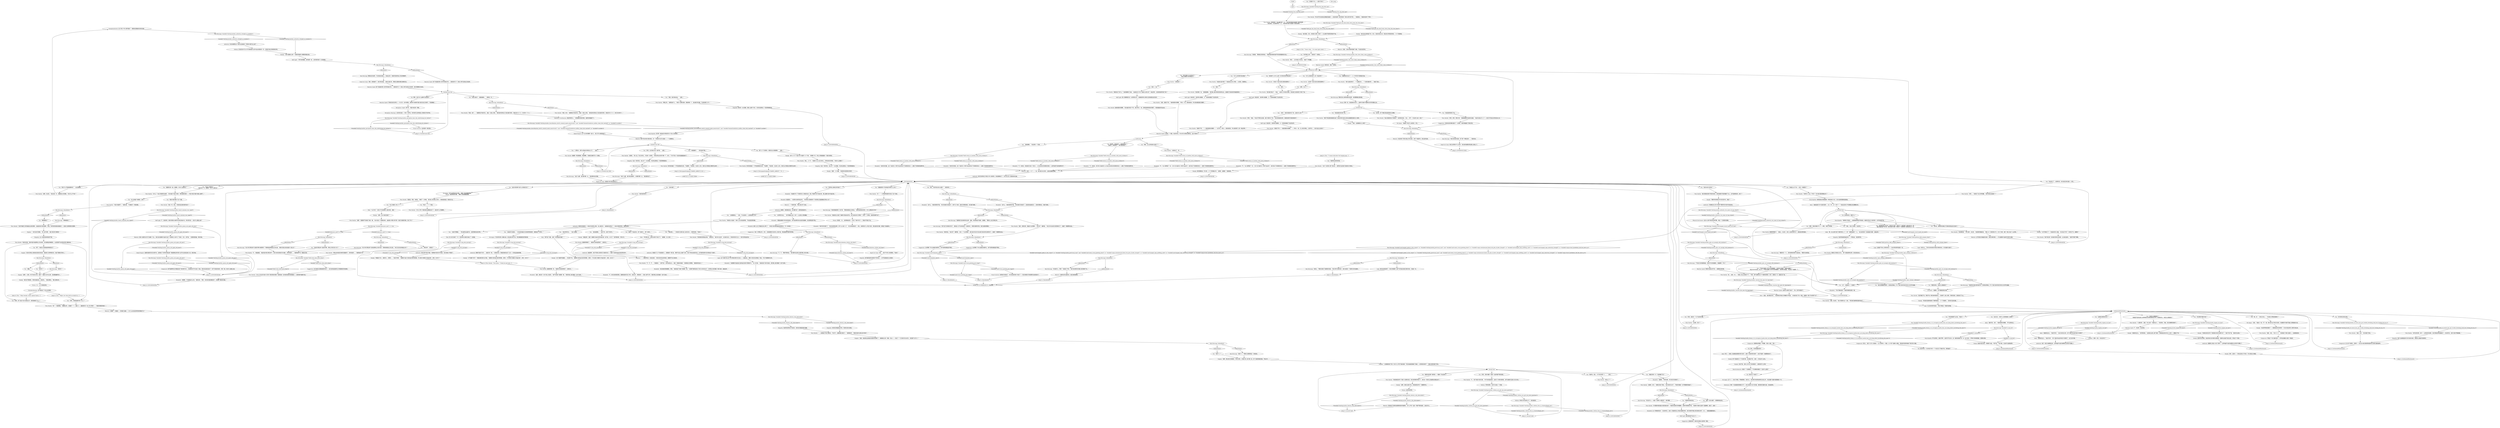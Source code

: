 # WHIRLING F1 / HARDIE TELLS YOU ABOUT LYNCHING
# The Lynching HUB
# ==================================================
digraph G {
	  0 [label="START"];
	  1 [label="input"];
	  2 [label="Conceptualization: 这几乎是一种人类学现象了：看着他试图维持对你的支配。"];
	  3 [label="You: “你是*如何*杀的他？”"];
	  4 [label="Titus Hardie: 提图斯咧嘴一笑。“我想你已经找到答案了，法律先生。”"];
	  5 [label="Titus Hardie: “好吧……”他拿起了自己的啤酒罐。“或许你现在该滚蛋了？”"];
	  6 [label="You: “你就这么杀了他——没有一点悔意吗？”"];
	  7 [label="Shanky: “是啊，你以为我们是谁？”"];
	  8 [label="Titus Hardie: “他妈的是时候了。”"];
	  9 [label="Reaction Speed: 继续说话，摆出一些罪证。"];
	  10 [label="Titus Hardie: “我们都有一双。”他眯着眼睛。“那天晚上我们把漂亮男孩带出去，套着脖子吊起来的时候就穿着它。”"];
	  11 [label="Kim Kitsuragi: 警督正耐心地等待着你的回答，他的脚微微点着地面。"];
	  12 [label="Half Light: 他说话时，他的拳头紧握着，又一次回味地做起了拉动的动作。"];
	  13 [label="Logic: 这个烂摊子怎么也*不会*落到克莱尔先生身上——就是如此。调解人将会完全忽略这一假设，专注于提图斯的过失。"];
	  14 [label="Kim Kitsuragi: Variable[\"TASK.what_does_joyce_done\"]"];
	  15 [label="Variable[\"TASK.what_does_joyce_done\"]", shape=diamond];
	  16 [label="!(Variable[\"TASK.what_does_joyce_done\"])", shape=diamond];
	  17 [label="Suggestion: 这正是他在试图挑拨离间你们——因为他知道是那间公司把雇佣兵带进城的。"];
	  18 [label="Logic: 目前为止，尸检并没有发现任何相互矛盾的地方。你只能即兴发挥了。"];
	  19 [label="You: “我们还需要更多细节。你把他的嘴堵上了吗？我们没有听到任何有关尖叫声的通报。”"];
	  20 [label="Shanky: 那个老鼠脸的小个子也很可靠。总在躁动不安，没错——但也没什么变化。"];
	  21 [label="Fat Angus: 这个人——他大汗淋漓，呼吸都困难。目前为止，他们都巧妙地把他排除在谈话之外。肯定是整个链条中最薄弱的一环。"];
	  22 [label="Authority: 你没有被警告过*不要*走这条路吗？然而你*依然*这么做了……"];
	  23 [label="Elizabeth: “不，你没有。你只有七位诚实的人认为自己应该告诉你事情的经过——避免了你再继续浪费时间。”"];
	  24 [label="LYNCHINGHUB"];
	  25 [label="You: （向胡子男鞠躬。）“帮派通常会由最年长、最受尊敬的成员领导。”"];
	  26 [label="Jump to: [LYNCHINGHUB]"];
	  27 [label="Titus Hardie: “比如呢，条子？”"];
	  28 [label="Drama: 简单一些，他说是他们杀的人。这群外行根本不懂得符文科学的精妙之处。"];
	  29 [label="Jump to: [You: \"\"Guess what -- I've come upon somet...\"]"];
	  30 [label="You: （对伊莉莎白说。）“我不需要这么做，其中一人比其他人更有嫌疑。”"];
	  31 [label="Jump to: [Titus Hardie: \"Titus grins. \"I think you got your...\"]"];
	  32 [label="Eugene: “是啊——真的。喝了些杜松子酒，高歌了一曲奥兰治伞兵之歌，还说要操翻所有人。”"];
	  33 [label="Half Light: 她的意思是不会太久了。"];
	  34 [label="You: “我得和受害者谈谈。”"];
	  35 [label="Reaction Speed: 不，他没有，还没有呢。"];
	  36 [label="Titus Hardie: “另外去你的吧，条子——这样捉弄安格斯，我们受够这种校园霸凌了。正如你所见，他并*没有*呼吸困难。”"];
	  37 [label="Shanky: “没有*逮捕的心情*？”他那双卑鄙的小眼睛里满是仇恨。"];
	  38 [label="Kim Kitsuragi: Variable[\"whirling.hardies_authority_strength_in_numbers\"]"];
	  39 [label="Variable[\"whirling.hardies_authority_strength_in_numbers\"]", shape=diamond];
	  40 [label="!(Variable[\"whirling.hardies_authority_strength_in_numbers\"])", shape=diamond];
	  41 [label="Perception (Sight): 很不幸，*就连*他也有一把枪。"];
	  42 [label="Visual Calculus: 这将是第一枪的源头。"];
	  43 [label="Kim Kitsuragi: IsKimHere()"];
	  44 [label="IsKimHere()", shape=diamond];
	  45 [label="!(IsKimHere())", shape=diamond];
	  46 [label="Jump to: [LYNCHINGHUB]"];
	  47 [label="Titus Hardie: “祝你好运。”他又拿了一罐啤酒。“身为一个*业余警察*，我们这些*真正的*执法者已经向你坦白够多的了。没被打一顿都算你走运。”"];
	  48 [label="Jump to: [LYNCHINGHUB]"];
	  49 [label="Empathy: 他突然显得有些不安起来，他有些后悔提起那次强暴。"];
	  50 [label="Rhetoric: 一个陷阱问题，不要让她主导了谈话。"];
	  51 [label="You: “这起*绞刑事件*是什么时候发生的？”"];
	  52 [label="Glen: “*认识*他？！我们才不会和那种人渣交往呢，混蛋！”"];
	  53 [label="Kim Kitsuragi: “别担心，”警督注意到了提图斯的视线。“我们非常*足智多谋*，我们会找到一个值得讨论的话题的。”"];
	  54 [label="Kim Kitsuragi: Variable[\"TASK.get_the_dead_body_down_from_the_tree_done\"]"];
	  55 [label="Variable[\"TASK.get_the_dead_body_down_from_the_tree_done\"]", shape=diamond];
	  56 [label="!(Variable[\"TASK.get_the_dead_body_down_from_the_tree_done\"])", shape=diamond];
	  57 [label="Titus Hardie: “好吧，”他说。“你也并不算完全说错。我们*的确*杀了他——我们把他拖到后院，套着他的脖子直到他死掉了。”"];
	  58 [label="Esprit de Corps: 我们必须得有*什么东西*。现在他的跺脚变得没那么有耐心了。"];
	  59 [label="Titus Hardie: “罪证……这才是成人的对话。”他放下了啤酒罐。"];
	  60 [label="Reaction Speed: 这里有一个问题。他没有坦白，所以你可以把他们都带走。这过于简单了。"];
	  61 [label="Kim Kitsuragi: Variable[\"pier.joyce_met\"] == true"];
	  62 [label="Variable[\"pier.joyce_met\"] == true", shape=diamond];
	  63 [label="!(Variable[\"pier.joyce_met\"] == true)", shape=diamond];
	  64 [label="Kim Kitsuragi: “真的吗？”"];
	  65 [label="You: “我最后再问一次：死者强暴了谁？”"];
	  66 [label="Physical Instrument: 这足以让我不用忍受这种顶嘴，奉送一个压倒性的观察。"];
	  67 [label="Kim Kitsuragi: Variable[\"whirling.hardie_eugene_our_bar\"]"];
	  68 [label="Variable[\"whirling.hardie_eugene_our_bar\"]", shape=diamond];
	  69 [label="!(Variable[\"whirling.hardie_eugene_our_bar\"])", shape=diamond];
	  70 [label="Jump to: [itstheendofthisbranch]"];
	  71 [label="You: 他们所有人？也许他们中的*一个*会在压力下躁动不安，即将崩溃？"];
	  72 [label="Titus Hardie: “是啊，执法官。”他也向前一步，调整着自己的球帽。“你为什么*不*呢？”"];
	  73 [label="Kim Kitsuragi: IsKimHere()"];
	  74 [label="IsKimHere()", shape=diamond];
	  75 [label="!(IsKimHere())", shape=diamond];
	  76 [label="Empathy: 在这一切的背后，他心存了一点点感激。你没有迫使他让一切变得难堪起来。"];
	  77 [label="Kim Kitsuragi: Variable[\"tc.sam_bo\"]"];
	  78 [label="Variable[\"tc.sam_bo\"]", shape=diamond];
	  79 [label="!(Variable[\"tc.sam_bo\"])", shape=diamond];
	  80 [label="Titus Hardie: “脑子里记着一份呆板的清单也没啥用，这点毫无疑问。”他用手背擦了擦嘴。"];
	  81 [label="You: “你认识被害人多久了？”"];
	  82 [label="Jump to: [LYNCHINGHUB]"];
	  83 [label="Kim Kitsuragi: “尸检显示没有捆绑痕迹，他的手并没有被捆住。你能解释一下吗？”"];
	  84 [label="Kim Kitsuragi: Variable[\"whirling.hardie_drama_rc_to_recognize_hardie_boys_are_lying_about_murdering_the_merc\"]"];
	  85 [label="Variable[\"whirling.hardie_drama_rc_to_recognize_hardie_boys_are_lying_about_murdering_the_merc\"]", shape=diamond];
	  86 [label="!(Variable[\"whirling.hardie_drama_rc_to_recognize_hardie_boys_are_lying_about_murdering_the_merc\"])", shape=diamond];
	  87 [label="Kim Kitsuragi: “你在做什么，警官？”他放低了声音。“我们有足够多的问题让询问继续下去。”"];
	  88 [label="Rhetoric: 如果你还有证据的话，就应该继续推进。"];
	  89 [label="confession"];
	  90 [label="You: “啊哈，这么说你是承认谋杀了？”"];
	  91 [label="Kim Kitsuragi: IsKimHere()"];
	  92 [label="IsKimHere()", shape=diamond];
	  93 [label="!(IsKimHere())", shape=diamond];
	  94 [label="Titus Hardie: 提图斯咧嘴笑了。“我想你已经知道答案了，法律先生。”"];
	  95 [label="You: “‘野松母牛’，那是谁？”"];
	  96 [label="Reaction Speed: 警督的问题出其不意——提图斯没有防备。"];
	  97 [label="Fat Angus: “没有。”他抬头一看，吓了一跳，额头因为出汗而闪闪发亮。他温暖的羊毛帽下露出几绺卷曲的头发。"];
	  98 [label="Shanky: “他当然呼吸有困难了——看看他妈的有多胖吧！”大块头旁边的男人突然大笑出来。"];
	  99 [label="Jump to: [Untitled hub (04)]"];
	  100 [label="Kim Kitsuragi: Variable[\"whirling.hardies_perception_hear_elia_unbuttoning_his_holster\"]"];
	  101 [label="Variable[\"whirling.hardies_perception_hear_elia_unbuttoning_his_holster\"]", shape=diamond];
	  102 [label="!(Variable[\"whirling.hardies_perception_hear_elia_unbuttoning_his_holster\"])", shape=diamond];
	  103 [label="Jump to: [Hardiehub1]"];
	  104 [label="Titus Hardie: “没错，执法官。”他从牙缝里吐出一口痰。“然后我们就把那混蛋吊起来了。”"];
	  105 [label="Jump to: [EVIDENCE HUB]"];
	  106 [label="Rhetoric: 全部——七个——一起。他们是在淡化责任，这是反逮捕的策略。"];
	  107 [label="Encyclopedia: “埃斯佩兰河监狱——由联盟国管理的军事监狱，被囚犯们称之为*留尼望*。名字的来源不明。”"];
	  108 [label="Elizabeth: “提图斯，今天就到此为止吧。”她转向你。“警官，你的询问就快要结束了。别浪费了最后的问题。”"];
	  109 [label="Titus Hardie: “为什么？”他从牙缝里挤出嘘声。“因为他是个毫无价值的、唯利是图的佣兵——*而且*他在*我的*地盘上越界了。”"];
	  110 [label="Eugene: “是啊，那女孩正在唱歌呢，年轻又漂亮。正唱到‘情人湖’的第二段。那个混蛋抓着她的腿，开始尖叫……”"];
	  111 [label="Elizabeth: “提图斯，*不要*回答。你已经交代的够多了。”"];
	  112 [label="You: “好吧，除了违反卡拉OK规则之外，他究竟做错了什么？”"];
	  113 [label="Rhetoric: 看来他们不想再谈提图斯提到的强暴案。为什么不呢？这是一项很严重的指控，让他们开口。"];
	  114 [label="Jump to: [assault hub]"];
	  115 [label="Logic: 这就是尸检派上用场的地方——你必须利用所知道的一切。"];
	  116 [label="Kim Kitsuragi: Variable[\"whirling.hardies_phys_int_enough_with_backsass\"]"];
	  117 [label="Variable[\"whirling.hardies_phys_int_enough_with_backsass\"]", shape=diamond];
	  118 [label="!(Variable[\"whirling.hardies_phys_int_enough_with_backsass\"])", shape=diamond];
	  119 [label="Alain: “就他妈在这儿。”他张开双手。“尤金已经告诉过你，那个混账开始光顾*我们*的酒吧了……”"];
	  120 [label="Alain: “就他妈在这儿。”他张开双手。“那个混账开始光顾*我们*的酒吧了，自己去问问看。”"];
	  121 [label="You: 首先，告诉我谁最可靠？"];
	  122 [label="You: 谁在压力下崩溃了？"];
	  123 [label="Titus Hardie: “滚蛋，尚克。”老大介入了。“安格斯是个很有力量的人，全身都是肌肉。”"];
	  124 [label="Jump to: [itstheendofthisbranch]"];
	  125 [label="Inland Empire: 这个孔与你的眼睛一般大小，我几乎可以看到星星了。"];
	  126 [label="You: “好吧，反正我也只有一副手铐。”（退后。）"];
	  127 [label="You: “你也参与了，以某种形式。我只是还没有证据——而已。”"];
	  128 [label="You: “我已经跟工会主席谈过了。”\n“我们已经跟工会主席谈过了。”"];
	  129 [label="You: “那么，我们现在该怎么做呢？”（结束询问。）"];
	  130 [label="Titus Hardie: “我们抓着他的脖子把他吊起来，直到他硬到不能再僵硬了为止。这不是很明显吗，条子？”"];
	  131 [label="Titus Hardie: “安静！”提图斯严厉地看了格伦一眼。“他大约是三个星期前来的，就是那头*野松*母牛第一次航行进城的时候。高兴了吗？”"];
	  132 [label="Kim Kitsuragi: IsKimHere()"];
	  133 [label="IsKimHere()", shape=diamond];
	  134 [label="!(IsKimHere())", shape=diamond];
	  135 [label="Kim Kitsuragi: IsKimHere()"];
	  136 [label="IsKimHere()", shape=diamond];
	  137 [label="!(IsKimHere())", shape=diamond];
	  138 [label="You: “所有事情都不太对劲，不是吗？”"];
	  139 [label="You: Variable[\"whirling.hardie_drama_rc_to_recognize_hardie_boys_are_lying_about_murdering_the_merc\"]"];
	  140 [label="Variable[\"whirling.hardie_drama_rc_to_recognize_hardie_boys_are_lying_about_murdering_the_merc\"]", shape=diamond];
	  141 [label="!(Variable[\"whirling.hardie_drama_rc_to_recognize_hardie_boys_are_lying_about_murdering_the_merc\"])", shape=diamond];
	  142 [label="Jump to: [LYNCHINGHUB]"];
	  143 [label="You: “很高兴我们解决了这个问题。”"];
	  144 [label="Half Light: 那人的眼睛里闪过一丝奇怪的光芒，他紧握的拳头仿佛又在回味着拉扯的动作。"];
	  145 [label="Titus Hardie: “是我们干的，”——他直视着你的眼睛——“一起干的。所有人。直到他死掉。所以他的脖子上有一条运货带。”"];
	  146 [label="Half Light: 他说话时，他的拳头紧握着，又一次回味地做起了拉动的动作。"];
	  147 [label="Kim Kitsuragi: Variable[\"whirling.hardies_rhet_show_them_some_evidence\"]"];
	  148 [label="Variable[\"whirling.hardies_rhet_show_them_some_evidence\"]", shape=diamond];
	  149 [label="!(Variable[\"whirling.hardies_rhet_show_them_some_evidence\"])", shape=diamond];
	  150 [label="Shanky: “没错，去逮捕康米主义者吧！”"];
	  151 [label="Untitled hub"];
	  152 [label="Kim Kitsuragi: “不，不，”警督平静地说。“我们要待在这里讨论那天晚上发生的事。”"];
	  153 [label="Kim Kitsuragi: “你口中的‘野松母牛’是指乔伊斯·梅西耶吗？”警督假装查看着自己的记录。“跟你们现在对抗的是同一家公司？”"];
	  154 [label="Eugene: “‘让我看看你的下面！你为什么不把下面给我看？’然后他就被酒瓶砸了脑袋——甚至都没有倒下！”他难以置信地摇了摇头。"];
	  155 [label="Titus Hardie: “他怎么了？”"];
	  156 [label="You: “这都是在哪里发生的？”"];
	  157 [label="Kim Kitsuragi: IsKimHere()"];
	  158 [label="IsKimHere()", shape=diamond];
	  159 [label="!(IsKimHere())", shape=diamond];
	  160 [label="Suggestion: 业余警察？所以这就是问题所在，他不觉得你跟他是平等的。"];
	  161 [label="New jump"];
	  162 [label="Rhetoric: 他杀人是因为对方行为越轨？怎么，我们这位提图斯·哈迪先生是个*法西斯主义者*吗？不是的，先生，他不是。一定要深挖到底。再问问他。"];
	  163 [label="Elizabeth: “你是聋子吗？不准把任何人单独拎出来。要么不逮捕*任何*哈迪兄弟，要么逮捕*全体*哈迪兄弟。”"];
	  164 [label="You: （指向伊莉莎白。）“我以为是她。”"];
	  165 [label="Composure: 提图斯如同磐石一样强硬，其他人也是，可是……"];
	  166 [label="You: （谎言）“他告诉我是你杀了他，这是为什么呢？”"];
	  167 [label="You: “你们猜这么着——我发现了一些罪证。”"];
	  168 [label="Elizabeth: “不。”女人突然插了一句。“这*七位*诚实的人*同时*站出来了。他们告诉了你事情的经过——避免了你再继续浪费时间。”"];
	  169 [label="Elizabeth: “那要由勒雅尔丹的法院来裁决，而不是由警官来决定是否逮捕的。我们都知道你不能。”"];
	  170 [label="Theo: 老人突兀地咳了一声，然后伸进口袋里又掏出了一支香烟。"];
	  171 [label="Titus Hardie: “为什么不去问问*她*关于那个漂亮男孩的事呢？我相信她一定有很有意思的事情要说——如果你够*强硬*的话。”"];
	  172 [label="Eugene: “没错，他说现在这里是他‘最喜欢的酒吧’了，每晚都会过来！喝酒，抢女人——抓走了一个正在唱卡拉OK的人。就在那个台子上！”"];
	  173 [label="You: “就是你说的那个被性侵——*强暴*了的女孩吗？”"];
	  174 [label="You: “好吧，但他*强暴*了谁呢？这是项很严重的指控。”"];
	  175 [label="Jump to: [itstheendofthisbranch]"];
	  176 [label="Encyclopedia: 苍天啊！就连迪克·穆伦都只有一柄.45口径的枪！"];
	  177 [label="Titus Hardie: 他像鹰一样歪着脑袋，眯起眼睛，只能看见球帽下的一片阴影。"];
	  179 [label="Titus Hardie: “我他妈怎么知道？谁都有可能向他开枪。说不定是在练习打靶呢？”又喝了一口啤酒，他突然闭嘴不谈了。"];
	  180 [label="Kim Kitsuragi: IsKimHere()"];
	  181 [label="IsKimHere()", shape=diamond];
	  182 [label="!(IsKimHere())", shape=diamond];
	  183 [label="Kim Kitsuragi: “我干这行已经很长时间了，我知道人们不会轻易承认一级谋杀的，*即便*是群体作案。我们会调查清楚的。”"];
	  184 [label="Composure: 他不是那种失去冷静就会犯下谋杀罪行的人。看来越过的不仅仅是一条线。事态肯定是危急到了一发不可收拾的地步。再问一遍，他为什么要这么做。"];
	  185 [label="You: “为什么你的鞋印到处都是？”"];
	  186 [label="Kim Kitsuragi: “你能再告诉我们更多细节吗？你把他的嘴堵上了吗？我们没有听到任何有关尖叫声的通报。”"];
	  187 [label="Elizabeth: “不如干脆结束吧？”她甚至看都没看你一眼。"];
	  188 [label="Logic: 我们走进死胡同了，再去仔细观察一遍尸体可能会给我们更多优势。只是说一句。"];
	  189 [label="Titus Hardie: “漂亮男孩？”他从罐中喝了一口。“你们真的很喜欢说起那个漂亮男孩啊……”\n“漂亮男孩？”他从罐中喝了一口。“你真的很*喜欢*说起那个漂亮男孩啊……”"];
	  190 [label="You: “是的——他。”"];
	  191 [label="You: “我想再谈谈绞刑的事。”"];
	  192 [label="Jump to: [You: \"\"I wanna talk about the hanging aga...\"]"];
	  193 [label="Kim Kitsuragi: IsKimHere()"];
	  194 [label="IsKimHere()", shape=diamond];
	  195 [label="!(IsKimHere())", shape=diamond];
	  196 [label="Shanky: “才不是那个胖子！”骨瘦如柴的家伙尖叫着。“提图斯才是哈迪兄弟的管理者，聪明人！所以我们才被称为*哈迪兄弟*，对吧，伙计们？”"];
	  197 [label="You: “好吧，但他到底做*错*了什么？”"];
	  198 [label="Kim Kitsuragi: Variable[\"whirling.hardie_authority_two_years_of_cop_school\"]"];
	  199 [label="Variable[\"whirling.hardie_authority_two_years_of_cop_school\"]", shape=diamond];
	  200 [label="!(Variable[\"whirling.hardie_authority_two_years_of_cop_school\"])", shape=diamond];
	  201 [label="You: “你是怎么制服他的？”\n“他难道不是来自奥兰治特种部队的训练有素的杀手吗？如果是的话，你是怎么制服他的？”"];
	  202 [label="You: “这位先生，你用什么东西把被害人击倒的？”"];
	  203 [label="Kim Kitsuragi: Variable[\"whirling.hardies_reaction_kim_goes_for_legsweep\"]"];
	  204 [label="Variable[\"whirling.hardies_reaction_kim_goes_for_legsweep\"]", shape=diamond];
	  205 [label="!(Variable[\"whirling.hardies_reaction_kim_goes_for_legsweep\"])", shape=diamond];
	  206 [label="Reaction Speed: 这绝对让他猝不及防了，所以二把手来救场了。"];
	  207 [label="Esprit de Corps: 冷静，别再挑衅了。他们持有武器，人数也比我们多。警督在试图和你建立眼神交流。"];
	  208 [label="Hand/Eye Coordination: 那是伊斯特50。一把西姆斯科制的怪物，能把你的脑袋打飞。"];
	  209 [label="Rhetoric: 他并不是*真的*想伤害你。有一个简单的方法可以脱身——一个自嘲笑话。"];
	  210 [label="Kim Kitsuragi: IsKimHere()"];
	  211 [label="IsKimHere()", shape=diamond];
	  212 [label="!(IsKimHere())", shape=diamond];
	  213 [label="Jump to: [LYNCHINGHUB]"];
	  214 [label="Kim Kitsuragi: Variable[\"TASK.return_to_hardies_with_more_evidence\"]"];
	  215 [label="Variable[\"TASK.return_to_hardies_with_more_evidence\"]", shape=diamond];
	  216 [label="!(Variable[\"TASK.return_to_hardies_with_more_evidence\"])", shape=diamond];
	  217 [label="Elizabeth: “不。”女人突然插了一句。“这*七位*诚实的人*同时*站出来了。他们告诉了你事情的经过——避免了你再继续浪费时间。”"];
	  218 [label="Titus Hardie: “野松派来找我们麻烦的愚蠢母牛，但你知道吗……”他摩挲着下巴。"];
	  219 [label="Kim Kitsuragi: Variable[\"whirling.hardies_heard_someone_was_raped\"]"];
	  220 [label="Variable[\"whirling.hardies_heard_someone_was_raped\"]", shape=diamond];
	  221 [label="!(Variable[\"whirling.hardies_heard_someone_was_raped\"])", shape=diamond];
	  222 [label="Alain: “或者送他们*烂*在留尼望吧——去二十年，去*一辈子*？！”他说这话的口气好像那比死还糟糕似的。"];
	  223 [label="Shanky: “警察学校有教过你*任何东西*吗，笨蛋？”"];
	  224 [label="Titus Hardie: “不，不，不……”他摇着头：“当然不是！大家伙就在这儿，混蛋！你眼前的就是！”他抓着自己的胯部。“就他妈的在这儿！”"];
	  225 [label="Kim Kitsuragi: IsKimHere()"];
	  226 [label="IsKimHere()", shape=diamond];
	  227 [label="!(IsKimHere())", shape=diamond];
	  228 [label="Kim Kitsuragi: “哪种雇佣兵？”"];
	  229 [label="Titus Hardie: “当你开始罢工的时候就会出现的那种。也就是经验丰富的那种。浑身上下都写着科霍依和塞美尼——前奥兰治特种部队的那种。”"];
	  230 [label="Titus Hardie: 他直视着你的眼睛。“因为就是*我们*干的，我们所有人一起。我希望他把故事讲清楚了，希望他能好好说出来。”"];
	  231 [label="Titus Hardie: “运货带？我们在港口里用的那种吗？”"];
	  232 [label="Titus Hardie: “赤色的？我们在港口里用的那种吗？”"];
	  233 [label="Shanky: 房间里爆发出一阵大笑，小个子笑得最大声。“说得好，提图斯！”他奉承到。"];
	  234 [label="Kim Kitsuragi: IsKimHere()"];
	  235 [label="IsKimHere()", shape=diamond];
	  236 [label="!(IsKimHere())", shape=diamond];
	  237 [label="Kim Kitsuragi: Variable[\"yard.hanged_spoke_to_the_corpse\"]  or  (Variable[\"whirling.hardie_postviscal_scan\"]  and  Variable[\"yard.sense_viscal_greeting_done\"])  or  Variable[\"cargo.containeryard_finish_the_pile_of_belts_thought\"]  or  Variable[\"yard.hanged_rope_airlifting_carfo\"]  or  Variable[\"yard.hanged_rope_industrial_strength\"]  or  Variable[\"cargo.evrart_hardieboys_did_the_merco_in\"]"];
	  238 [label="Variable[\"yard.hanged_spoke_to_the_corpse\"]  or  (Variable[\"whirling.hardie_postviscal_scan\"]  and  Variable[\"yard.sense_viscal_greeting_done\"])  or  Variable[\"cargo.containeryard_finish_the_pile_of_belts_thought\"]  or  Variable[\"yard.hanged_rope_airlifting_carfo\"]  or  Variable[\"yard.hanged_rope_industrial_strength\"]  or  Variable[\"cargo.evrart_hardieboys_did_the_merco_in\"]", shape=diamond];
	  239 [label="!(Variable[\"yard.hanged_spoke_to_the_corpse\"]  or  (Variable[\"whirling.hardie_postviscal_scan\"]  and  Variable[\"yard.sense_viscal_greeting_done\"])  or  Variable[\"cargo.containeryard_finish_the_pile_of_belts_thought\"]  or  Variable[\"yard.hanged_rope_airlifting_carfo\"]  or  Variable[\"yard.hanged_rope_industrial_strength\"]  or  Variable[\"cargo.evrart_hardieboys_did_the_merco_in\"])", shape=diamond];
	  240 [label="Jump to: [Hardiehub1]"];
	  241 [label="Encyclopedia: 电椅是瑞瓦肖联盟国的一种死刑执行方式，在宗主国时期曾经是枪毙。"];
	  242 [label="Empathy: 他显然是被单独监禁过——尽管如此，他还很年轻。"];
	  243 [label="Titus Hardie: “你别他妈的把他扯进来。”他凑近你。“我们有*自治权*，全在我们自己。艾弗拉特负责工会——*我*负责哈迪兄弟。”"];
	  244 [label="You: “这么说他是个雇佣兵，是吗？”"];
	  245 [label="You: “真的吗？”"];
	  246 [label="Alain: “我的手肘，条子。”他直视着你的眼睛。“萨马拉拳击式。”"];
	  247 [label="Shanky: “就他妈在这儿。”他环顾四周。“这混账在这里上蹿下跳的，好像他是这地方的主人似的——遭报应了吧。”"];
	  248 [label="Kim Kitsuragi: Variable[\"whirling.hardie_eugene_our_bar\"]"];
	  249 [label="Variable[\"whirling.hardie_eugene_our_bar\"]", shape=diamond];
	  250 [label="!(Variable[\"whirling.hardie_eugene_our_bar\"])", shape=diamond];
	  251 [label="Jump to: [itstheendofthisbranch]"];
	  252 [label="Eugene: 他也不是。基本上在专注于他的番茄汁，或者别的什么东西。"];
	  253 [label="Kim Kitsuragi: 警督站在你身旁，手没有放在枪套上。当他走近时，你能听到他外套上尼龙的嘶嘶声。"];
	  254 [label="Kim Kitsuragi: IsKimHere()"];
	  255 [label="IsKimHere()", shape=diamond];
	  256 [label="!(IsKimHere())", shape=diamond];
	  257 [label="Jump to: [NewspaperEndgame(\"HARIES_ARREST_W_KI ...]"];
	  258 [label="Jump to: [LYNCHINGHUB]"];
	  259 [label="Electrochemistry: 番茄汁？只是番茄汁？不含酒精的番茄汁？这有什么意思？"];
	  260 [label="Half Light: 不，去他的吧。谋杀的愤怒从来都不是*毫无缘由*的。再次质问他——他为什么要这么做？"];
	  261 [label="Kim Kitsuragi: Variable[\"whirling.hardies_gonna_ask_again_old_man\"]"];
	  262 [label="Variable[\"whirling.hardies_gonna_ask_again_old_man\"]", shape=diamond];
	  263 [label="!(Variable[\"whirling.hardies_gonna_ask_again_old_man\"])", shape=diamond];
	  264 [label="Kim Kitsuragi: Variable[\"whirling.hardies_gonna_ask_again_old_man\"]"];
	  265 [label="Variable[\"whirling.hardies_gonna_ask_again_old_man\"]", shape=diamond];
	  266 [label="!(Variable[\"whirling.hardies_gonna_ask_again_old_man\"])", shape=diamond];
	  267 [label="You: “你为什么要杀他？”\n“我再问你一次，提图斯。你为什么要杀他？”"];
	  268 [label="You: “说实话，我喝得多到都记不清曾经把谁送进过监狱了。”"];
	  269 [label="Titus Hardie: 提图斯咧嘴笑了。“请放心，执法官，没有人比我们更坏的了。那是他应得的报应。”"];
	  270 [label="Elizabeth: “你不必回答他任何问题，”调解人转身提醒提图斯。\n“你不必一直回答他的问题，”调解人转身提醒提图斯。"];
	  271 [label="You: “尸检显示被害人的手并没有被捆住，没有挣扎的痕迹。你要如何解释？”\n“现在*你*听*我*说，臭小子。尸检显示被害人的手并没有被捆住，没有挣扎的痕迹。*简洁明了*地解释一下。”"];
	  272 [label="You: “他的脖子上为什么会有一条*弗米利恩*牌的皮带？”"];
	  273 [label="Shanky: “他们爱他，老大。都在那儿转悠一整天了，怎么都闻不够漂亮男孩的气味。”"];
	  274 [label="Rhetoric: 你还有除了奇异幻象之外的证据，对吧？你最好有，因为这样没用。"];
	  275 [label="You: （对提图斯说。）“没有，不过说真的——这里是谁说了算？”"];
	  276 [label="You: “是第八个哈迪兄弟，那个失踪的人，那个大家伙。”"];
	  277 [label="Fat Angus: 汗流浃背的男人满脸红通，他先是低头看了看，然后满脸歉意地环顾四周。"];
	  278 [label="Eugene: “一枚行走的手榴弹。”男人张开双臂，“就在*我们的*酒吧里！”"];
	  279 [label="Eugene: “因为有天晚上他径直走到麦克风前说：我是奥兰治特种部队的，我会干翻你们所有人。”"];
	  280 [label="Titus Hardie: “……如果我们不放工贼进去，不肯开门，就要把我们都杀了。”他掰着指节。“那是在他来*这里之前*的事了。”"];
	  281 [label="Kim Kitsuragi: “他抓了人？”警督正试图理清这一大堆信息。"];
	  282 [label="You: “尴尬？这也太蠢了。我需要和她谈谈。”"];
	  283 [label="Endurance: 简单一句话就能使他精疲力尽了。他无法招架*过长*的问题。继续保持问题的长度，他会崩溃的。"];
	  284 [label="You: “嘿，你！”（转向大块头。）“你在那儿呼吸有困难吗？”"];
	  285 [label="Kim Kitsuragi: Variable[\"whirling.hardie_of_course_hes_got_trouble_bretahing_look_how_fucking_fat_he_is\"]"];
	  286 [label="Variable[\"whirling.hardie_of_course_hes_got_trouble_bretahing_look_how_fucking_fat_he_is\"]", shape=diamond];
	  287 [label="!(Variable[\"whirling.hardie_of_course_hes_got_trouble_bretahing_look_how_fucking_fat_he_is\"])", shape=diamond];
	  288 [label="Half Light: 一种可怕的敏捷，如同电荷一般，让房间里的每个人毛骨悚然。"];
	  289 [label="You: “你被逮捕了。”（抓住他的手腕。）"];
	  290 [label="Empathy: 在这一切的背后，他心存了一点点感激。你没有迫使他让一切变得难堪起来。"];
	  291 [label="Titus Hardie: “是的，回家去吧，孤独的*业余警察*。”他又拿了一罐啤酒。“*真正的*执法者已经受够你们了，没被打一顿都算你走运。”"];
	  292 [label="Kim Kitsuragi: Variable[\"TASK.return_to_hardies_with_more_evidence\"]"];
	  293 [label="Variable[\"TASK.return_to_hardies_with_more_evidence\"]", shape=diamond];
	  294 [label="!(Variable[\"TASK.return_to_hardies_with_more_evidence\"])", shape=diamond];
	  295 [label="Composure: 盯着这个*有力量的家伙*，迟早他会像跟小树枝一样崩溃。"];
	  296 [label="Jump to: [NewspaperEndgame(\"HARIES_ARREST\", \"M ...]"];
	  297 [label="Suggestion: 只是一步明智之举。另外，注意提图斯并没有多么*喜欢*她，特别是她发号施令的时候。"];
	  298 [label="Jump to: [LYNCHINGHUB]"];
	  299 [label="You: “要更具体些，你是怎么制服他的？”"];
	  300 [label="Jump to: [LYNCHINGHUB]"];
	  301 [label="You: “哪种雇佣兵？”"];
	  302 [label="You: “是啊，怎么了？”"];
	  303 [label="You: “是的。”"];
	  304 [label="Kim Kitsuragi: IsKimHere()"];
	  305 [label="IsKimHere()", shape=diamond];
	  306 [label="!(IsKimHere())", shape=diamond];
	  307 [label="Titus Hardie: “你把多少人送上了*椅子*？有为他们感到懊悔过吗？”"];
	  308 [label="You: （指向港口。）“艾弗拉特·克莱尔是工会的负责人，你得听他的，不是吗？”"];
	  309 [label="Authority: 他在这里*有些*权威，但那晚发号施令的不是他，他已经很久不管事了。"];
	  310 [label="Authority: 那晚不是他下的令……或是任何一晚。一定要说的话，那就是他被当成了工具——负责运送或者清理。"];
	  311 [label="Kim Kitsuragi: IsKimHere()"];
	  312 [label="IsKimHere()", shape=diamond];
	  313 [label="!(IsKimHere())", shape=diamond];
	  314 [label="You: “你说的‘野松母牛’是指乔伊斯，野松公司的交涉人吗？”"];
	  315 [label="Titus Hardie: “错？！”他咆哮着。“他骚扰女性，还强暴了一个。骚扰工人，威胁要杀死一些人作为*警告*……”他擦去嘴里的唾沫——"];
	  316 [label="Kim Kitsuragi: IsKimHere()"];
	  317 [label="IsKimHere()", shape=diamond];
	  318 [label="!(IsKimHere())", shape=diamond];
	  319 [label="Jump to: [assault hub]"];
	  320 [label="Kim Kitsuragi: Variable[\"TASK.perform_field_autopsy_done\"]"];
	  321 [label="Variable[\"TASK.perform_field_autopsy_done\"]", shape=diamond];
	  322 [label="!(Variable[\"TASK.perform_field_autopsy_done\"])", shape=diamond];
	  323 [label="Eugene: “是啊，老兄，你没在听吗？”"];
	  324 [label="Composure: 这人是个死胡同。你暂时——还无法从他们那里得到更多有关谋杀当晚的细节。"];
	  325 [label="Untitled hub (06)"];
	  326 [label="Shanky: “那个小个子？现在*你*才是那个小个子呢，”他咧嘴一笑，牙齿上的裂缝就像一个腐烂的黑洞。"];
	  327 [label="Kim Kitsuragi: Variable[\"yard.footprints_seen\"]"];
	  328 [label="Variable[\"yard.footprints_seen\"]", shape=diamond];
	  329 [label="!(Variable[\"yard.footprints_seen\"])", shape=diamond];
	  330 [label="Inland Empire: 无数的线条将生死分离开来。这里越过了怎样的终端边缘？像提图斯这样的男人是不会无缘无故杀人的。再问问他。"];
	  331 [label="Kim Kitsuragi: Variable[\"yard.hanged_result_hands_not_tied\"]"];
	  332 [label="Variable[\"yard.hanged_result_hands_not_tied\"]", shape=diamond];
	  333 [label="!(Variable[\"yard.hanged_result_hands_not_tied\"])", shape=diamond];
	  334 [label="Titus Hardie: 你听到的最后一个声音是微弱的杂音。不是爆炸，不是回音，也没有人尖叫。根本无从判断是从哪里传出来的……"];
	  335 [label="You: “我所做的是*不同*的。我在执行法律，而你杀了人就好像什么都没发生过一样。”\n“我们所做的是*不同*的。我们在执行法律，而你杀了人就好像什么都没发生过一样。”"];
	  336 [label="Titus Hardie: “但你要知道，一条*法律*，执法官，”他捏着啤酒罐说到。“得是人们一致同意的才行。在马丁内斯，我们一致认为这个人必须死。”"];
	  337 [label="Jump to: [LYNCHINGHUB]"];
	  338 [label="You: “对了，那我再问一个问题吧？”"];
	  339 [label="Titus Hardie: “我们制服了他，把他不省人事的身体拖到树上，在他脖子上套上绞索，把他吊起来，直到他凉了为止。”"];
	  340 [label="Titus Hardie: “呃……我们，哈……”他看上去比之前更生气了。“听着，我不会跟你玩20个问题的游戏的，条子。我再说一次：是我们杀了他。”"];
	  341 [label="Elizabeth: “请无视他的情绪爆发，警官。”她居高临下地看了提图斯一眼。“大家都不要再发表关于权力关系的言论了，那天晚上他们都是一致行动的，就是这样。”"];
	  342 [label="Titus Hardie: “艾弗拉特？”"];
	  343 [label="Kim Kitsuragi: “很有趣，”警督面无笑容地说。“但我和我的搭档有很严肃的事情要和你们说。”"];
	  344 [label="You: “他说是康米党杀害了他。”"];
	  345 [label="Titus Hardie: “那你干嘛还要来跟我搭讪呢？趁他们离开这里之前快去逮捕那些康米主义者吧。”"];
	  346 [label="Authority: 他们在发挥自己*相当大*的人数优势。别说逮捕他们了，你只会让别人注意到你的无能。"];
	  347 [label="You: 还有留尼望，那是什么？"];
	  348 [label="Shanky: “特奥是个好人，很好的人，但拜托……”他张开双臂。“*提图斯·哈迪*才是哈迪兄弟的管理者。所以我们才被称为*哈迪兄弟*，对吧，伙计们？”"];
	  349 [label="Rhetoric: “……谁是领导这一点毫无疑问。”他的话本来会这样结束。提图斯不会让他说完。"];
	  350 [label="Authority: 就是那样。他们不愿承认某些权力问题的存在——而那个失踪的哈迪兄弟也牵涉其中。"];
	  351 [label="Titus Hardie: “我没有证据，但我*知道*他是野松公司派来的。他们雇佣这种雇佣兵，从这里到萨马拉的每次罢工都是如此。”"];
	  352 [label="Rhetoric: 从强暴——到骚扰——再到暴力威胁——为什么会出现这种奇怪的降级行为？"];
	  353 [label="Kim Kitsuragi: Variable[\"whirling.hardie_rhetoric_why_deescalate\"]"];
	  354 [label="Variable[\"whirling.hardie_rhetoric_why_deescalate\"]", shape=diamond];
	  355 [label="!(Variable[\"whirling.hardie_rhetoric_why_deescalate\"])", shape=diamond];
	  356 [label="Authority: 他们一直在为提图斯说话，这样他就不会因为解释的太多而手忙脚乱了。"];
	  357 [label="Authority: 提图斯让其他人补充了细节——这样他就不会因为解释的太多而手忙脚乱了。"];
	  358 [label="You: “有件事你没有告诉我。”"];
	  359 [label="Jump to: [itstheendofthisbranch]"];
	  360 [label="Jump to: [itstheendofthisbranch]"];
	  361 [label="Kim Kitsuragi: Variable[\"whirling.hardies_hecordination_iter50_zsiemsk_made_monstrosity\"]  and  Variable[\"doomed.bookstore_mullen_crime_hub_reached\"]  or  Variable[\"tc.mullen\"]"];
	  362 [label="Variable[\"whirling.hardies_hecordination_iter50_zsiemsk_made_monstrosity\"]  and  Variable[\"doomed.bookstore_mullen_crime_hub_reached\"]  or  Variable[\"tc.mullen\"]", shape=diamond];
	  363 [label="!(Variable[\"whirling.hardies_hecordination_iter50_zsiemsk_made_monstrosity\"]  and  Variable[\"doomed.bookstore_mullen_crime_hub_reached\"]  or  Variable[\"tc.mullen\"])", shape=diamond];
	  364 [label="Titus Hardie: “说得好。”男人拉上了自己的背心，但没有一丝笑意。“你现在得出去好好冷静一下，条子。下次可不是一句玩笑话就能脱身的了。”"];
	  365 [label="Elizabeth: “没什么，”她的回答很干脆。“你的调查已经结束了。还是回到加姆洛克——回你的警局去，你属于那里。”"];
	  366 [label="Jump to: [You: \"\"Okay, besides crimes against karao...\"]"];
	  367 [label="Jump to: [Hardiehub1]"];
	  368 [label="Jump to: [LYNCHINGHUB]"];
	  369 [label="Encyclopedia: 萨马拉拳击，或者*萨拳*，起源于萨马拉洲，是一套表现很暴力的一对一战斗招式。*萨拳式*意味着隐秘、聪明和冷静。"];
	  370 [label="You: “我跟死者交流过了——以一种*奇异*而神秘的幻象。”"];
	  371 [label="Shanky: “就是这样，混蛋！提图斯·哈迪在领导哈迪兄弟！是不是，伙计们？”他环顾四周，寻求认可。"];
	  372 [label="Alain: “没错，*我*把他打晕了。”纹身男拍打着自己的胸膛大声说道。“从他身后给了他一闷棍。他就像一堆沙子似的倒下去了。”"];
	  373 [label="Kim Kitsuragi: IsKimHere()"];
	  374 [label="IsKimHere()", shape=diamond];
	  375 [label="!(IsKimHere())", shape=diamond];
	  376 [label="Titus Hardie: “为什么不呢？喊的我耳朵都要起茧子了，我没有什么可隐瞒的。”"];
	  377 [label="You: “说实话，那个神秘幻象迷惑到我无法理解。”"];
	  378 [label="You: “就这样，游戏结束了，我找到真凶了！”\n“就这样，游戏结束了，我们找到真凶了！”"];
	  379 [label="Rhetoric: 这不是他当场编造的说辞，而是合理的理论——作为提图斯·哈迪多年的努力成果。"];
	  380 [label="Titus Hardie: 他朝自己的朋友点点头。“那个混蛋是罪有应得，我们是清白的。”"];
	  381 [label="Elizabeth: “是的，确实有*一些*行政上的差异。”她严厉地看了提图斯一眼，“但那天晚上他们都是*一起*行动的。”"];
	  382 [label="You: “等下，你是怎么知道他是特种部队的？”"];
	  383 [label="Drama: 大人，这个故事是真的。"];
	  384 [label="Titus Hardie: “你*需要*做的就是从我的面前滚开！”你能听到他挤压啤酒罐时，铝制外壳断裂的声音。“我受够了跟你们这两个混蛋解释。他死了，结束！”"];
	  385 [label="Drama: 这家伙有点特别。他说的每句话中都夹杂着抱怨，很难听出他是不是在说谎。但有这个*可能*。"];
	  386 [label="Empathy: 他的‘全身都是肌肉’的评论绝非讽刺，他是真心想维护安格斯的。"];
	  387 [label="You: “冷静，我们再来谈谈。”（退后。）"];
	  388 [label="Titus Hardie: “明智之举。”他靠回桌子上。“你做了正确的选择。那就再做一个，滚出我们的包厢。不会再有第二次了。”"];
	  389 [label="Titus Hardie: “哈？！”一口啤酒帮他更好的消化了这个惊喜。"];
	  390 [label="EVIDENCE HUB"];
	  391 [label="Titus Hardie: “你他妈以为是谁？”他听上去与其说是愤怒，不如说是觉得有趣。"];
	  392 [label="Shanky: “这个混蛋坏的就跟……”他沉默下来。“提图斯才是哈迪兄弟的管理者，聪明人！所以我们才被称为*哈迪兄弟*，对吧，伙计们？”"];
	  393 [label="Shanky: “*记不清他们了*！”老鼠脸的男人喊道。“他只是记不清了！你听到了吗，提图斯？”"];
	  394 [label="You: “没有问题了。”"];
	  395 [label="Titus Hardie: “我也一样。现在，你他妈滚出我的城市如何？”"];
	  396 [label="Authority: 你惹到了几个不该招惹的人。试图毁掉一颗卫星。事情不会这么发展下去的。他们宁愿在监狱里烂掉，也不愿把克莱尔先生卷进这个烂摊子。"];
	  397 [label="Kim Kitsuragi: “你口中的‘野松母牛’指的是野松公司的代表？”警督查看着自己的记录。“你们正在抗击的船运公司？”"];
	  398 [label="Titus Hardie: “*而且*他越界了。”他重复着，下巴像钳子一样紧闭着。"];
	  399 [label="Shanky: “我们也不敢相信，但事实就是如此。就在那儿，”他指向舞台。“像头动物似的。”"];
	  400 [label="You: “挺酷。”"];
	  401 [label="Empathy: 他有些后悔提起这件事，希望你没有注意到。"];
	  402 [label="Kim Kitsuragi: IsKimHere()"];
	  403 [label="IsKimHere()", shape=diamond];
	  404 [label="!(IsKimHere())", shape=diamond];
	  405 [label="Jump to: [itstheendofthisbranch]"];
	  406 [label="Untitled hub (04)"];
	  407 [label="You: 等等，他们为什么要伸手去抓皮带？"];
	  408 [label="You: “他脑袋里的*子弹*跟这件事有什么关系？”"];
	  409 [label="Kim Kitsuragi: “死者的脑袋里有一枚子弹，”警督查看着自己的笔记。“如果你是把他吊死的，为什么里面会有子弹？”"];
	  410 [label="Kim Kitsuragi: IsKimHere()"];
	  411 [label="IsKimHere()", shape=diamond];
	  412 [label="!(IsKimHere())", shape=diamond];
	  413 [label="Elizabeth: “没有任何问题。这七个诚实的人*同时*站出来告诉了你事情的经过——避免了你再继续浪费时间。”"];
	  414 [label="Jump to: [You: \"\"Right, but what did he actually do...\"]"];
	  415 [label="Elizabeth: 她听上去几乎像是在真心帮忙了：“你现在*能*做的就是回到警局去，写一份*报告*。”"];
	  416 [label="You: （指向胖子安格斯。）“往往是体格最大的动物掌管着兽群，我猜是这个大块头。”"];
	  417 [label="Shanky: “然后我们就把他留给了海鸥和蛆虫，”小个子指着你，“还有你们这些混蛋。”"];
	  418 [label="You: “好吧，我还有一个关于私刑的问题。”"];
	  419 [label="Titus Hardie: “你是指*这些*靴子？”他抬起自己的工作靴——46码的，钢骨鞋尖。"];
	  420 [label="Kim Kitsuragi: IsKimHere()"];
	  421 [label="IsKimHere()", shape=diamond];
	  422 [label="!(IsKimHere())", shape=diamond];
	  423 [label="Titus Hardie: “太他妈对了，我……”"];
	  424 [label="Alain: “哦，这么说你只是个纯粹的善心人了，嗯？”他朝地面唾了一口。“进过监禁室吗？监狱就是*折磨*，就是这样。”"];
	  425 [label="Kim Kitsuragi: “慢慢吊死一个人，而非掐断他的脖子也是如此。”警督冷淡地答道。"];
	  426 [label="Kim Kitsuragi: IsKimHere()"];
	  427 [label="IsKimHere()", shape=diamond];
	  428 [label="!(IsKimHere())", shape=diamond];
	  429 [label="Titus Hardie: “不，”他强调着，“我说的是*那头野松母牛*，他们派来忽悠我们的大蠢牛。但你知道吗……”他摩挲着下巴，假装在沉思。"];
	  430 [label="You: “他抓了人？”"];
	  431 [label="Kim Kitsuragi: “你在说什么——尴尬？如果有人被性侵了，我们需要……”"];
	  432 [label="Titus Hardie: “*人数优势*，混蛋，你以为呢？”他看向女人。“你说得对，莉兹。我已经解释的够多了。”"];
	  433 [label="Alain: 阿兰——他看上去就像是提图斯的得力助手。这群人中最坐得住的那个；肯定不是第一次被警察询问了。"];
	  434 [label="Titus Hardie: “听着，条子。”提图斯拉开他的背心，露出一支套上的枪。“我知道你觉得自己只是在履行职责，但我们有*七个人*，你们只有*两个*。”"];
	  435 [label="Reaction Speed: 手枪别在他们皮带上——有三把，也许四把枪。虽然胖子安格斯可能只是在拉自己的裤子，不是很确定……"];
	  436 [label="Titus Hardie: “那么，小个子，”前面的人拉上自己的背心，仍然没有任何笑意。“你有什么问题吗？”"];
	  437 [label="Drama: 有意思，大人。就好像他说谎——是为了*保护*某个人，而他并不擅长于此。"];
	  438 [label="Elizabeth: “询问已经*结束*了，”你还没来得及回答，那个女人就介入了。“你已经知道死因了，吊死。如果真有什么*死后*创伤，那也是你的问题。别把这个变成盘问。”"];
	  439 [label="You: “为什么死者的脖子上有一条运货带？”"];
	  440 [label="Titus Hardie: “我从安格斯的肚子里得到了一条奇怪的信息，它说……等下，它在说什么呢，安吉？”"];
	  441 [label="itstheendofthisbranch"];
	  442 [label="Empathy: 这人对他的到来特别的不满。"];
	  443 [label="You: “是的。”"];
	  444 [label="You: “他说是爱情害死了他。”"];
	  445 [label="Kim Kitsuragi: “我们还有别的证据，除了那个*神秘幻象*……”他转向你。"];
	  446 [label="Esprit de Corps: 可是……他们不*想*让你回警局，不是吗？"];
	  447 [label="Kim Kitsuragi: Variable[\"tc.big_dick_missing\"]"];
	  448 [label="Variable[\"tc.big_dick_missing\"]", shape=diamond];
	  449 [label="!(Variable[\"tc.big_dick_missing\"])", shape=diamond];
	  450 [label="Elizabeth: “不，你并没有得到答案。提图斯是做行政工作的，发发文件、填填表单——其他人都不识字。但那天晚上他们都是*一起*行动的。”"];
	  451 [label="Kim Kitsuragi: IsKimHere()"];
	  452 [label="IsKimHere()", shape=diamond];
	  453 [label="!(IsKimHere())", shape=diamond];
	  454 [label="Titus Hardie: “滚蛋吧，条子。”他确实采纳了建议。“她已经经历太多了，不缺你的骚扰！也不需要更多尴尬了。”"];
	  455 [label="Elizabeth: 女人平静地转向你：“正如你所见，这些人只能接受这么多毫无根据的审问。我已经竭尽所能让情况保持文明了，但……”接着是缓缓地摇头。"];
	  456 [label="Suggestion: 这倒是真的。她的存在是阻止他的唯一原因。"];
	  457 [label="Logic: 先让他们离开舒适区，*然后*再看这一切能否说得通。"];
	  458 [label="Volition: 仅仅因为你*可以*并不意味着你*必须*说出你想到的一切，在事态升级之前收回前言吧。"];
	  459 [label="Empathy: 他存有一点点感激，藏在心底某个地方。你没有迫使他让一切变得难堪起来。"];
	  460 [label="You: “一把特50，都可以把迪克·穆伦轰上天了。”（退后。）"];
	  461 [label="Shanky: “是啊，*小*问题。”角落里传来窃笑和冷笑声。"];
	  462 [label="Jump to: [Untitled hub (06)]"];
	  463 [label="Elizabeth: “没什么，”她的回答很干脆。“你们的调查已经结束了。离开马丁内斯，回你们的警局离去，你们属于那里。”"];
	  464 [label="Suggestion: 业余警察？所以这就是问题所在，他不觉得你跟他是平等的。"];
	  465 [label="Visual Calculus: 别管他们的游戏了，你已经安排好每个角色了——现在再看院子里的脚印应该容易多了。"];
	  466 [label="You: （指向提图斯。）“是你干的，是你下的命令。”"];
	  467 [label="Titus Hardie: “我知道，莉兹，别紧张。”他喝了一口啤酒。“我们是上周日晚上杀的人，看来是结束这一周的好方法。”"];
	  468 [label="Authority: 你很确定自己至少有两年*警察学校*和多年现役经历。"];
	  469 [label="Elizabeth: “提图斯，你不需要澄清任何事。”"];
	  470 [label="You: “明白了，下一个问题。”"];
	  471 [label="Authority: 他很肯定就是他——但这并没有那么简单。他上面还有人（或者就在他旁边？）与他分享着领导权。很难说是谁……"];
	  472 [label="Jump to: [LYNCHINGHUB]"];
	  473 [label="You: “后院那个吊人——是你干的吗？”"];
	  474 [label="Kim Kitsuragi: Variable[\"whirling.titus_big_dick_cop\"]"];
	  475 [label="Variable[\"whirling.titus_big_dick_cop\"]", shape=diamond];
	  476 [label="!(Variable[\"whirling.titus_big_dick_cop\"])", shape=diamond];
	  477 [label="Elizabeth: “没有任何问题。这七个诚实的人*同时*站出来告诉了你事情的经过——避免了你再继续浪费时间。”"];
	  478 [label="Kim Kitsuragi: Variable[\"tc.big_dick_missing\"]"];
	  479 [label="Variable[\"tc.big_dick_missing\"]", shape=diamond];
	  480 [label="!(Variable[\"tc.big_dick_missing\"])", shape=diamond];
	  481 [label="Titus Hardie: “你他妈都没听吗？我的人在跟你说话。他已经把事情*解决*了。他们在一切发生之前就把女孩救出来了。”"];
	  482 [label="Jump to: [LYNCHINGHUB]"];
	  483 [label="Kim Kitsuragi: Variable[\"whirling.hardie_rhetoric_why_deescalate\"]"];
	  484 [label="Variable[\"whirling.hardie_rhetoric_why_deescalate\"]", shape=diamond];
	  485 [label="!(Variable[\"whirling.hardie_rhetoric_why_deescalate\"])", shape=diamond];
	  486 [label="assault hub"];
	  487 [label="Drama: 这里有些奇怪。"];
	  488 [label="Volition: 你现在已经无能为力了，他在拖延你。"];
	  489 [label="Kim Kitsuragi: Variable[\"whirling.hardies_phys_int_enough_with_backsass\"]"];
	  490 [label="Variable[\"whirling.hardies_phys_int_enough_with_backsass\"]", shape=diamond];
	  491 [label="!(Variable[\"whirling.hardies_phys_int_enough_with_backsass\"])", shape=diamond];
	  492 [label="Kim Kitsuragi: Variable[\"whirling.hardies_logic_autopsy_reference\"]"];
	  493 [label="Variable[\"whirling.hardies_logic_autopsy_reference\"]", shape=diamond];
	  494 [label="!(Variable[\"whirling.hardies_logic_autopsy_reference\"])", shape=diamond];
	  495 [label="Titus Hardie: “滚蛋，条子。”他只是摇了摇头。"];
	  496 [label="You: “我为什么不直接逮捕你呢？”（走近提图斯。）"];
	  497 [label="Kim Kitsuragi: IsKimHere()"];
	  498 [label="IsKimHere()", shape=diamond];
	  499 [label="!(IsKimHere())", shape=diamond];
	  500 [label="Titus Hardie: “听着，条子……” 提图斯拉开他的背心，露出一支套上的枪。“我知道你觉得自己只是在履行职责，但我们有*七个人*，你只有*一个人*。”"];
	  501 [label="Reaction Speed: 那个老鼠脸的男人把手伸进袖子里……里面有把*刀*！其他人伸手去抓自己的皮带。"];
	  502 [label="Kim Kitsuragi: “没这个必要，我们都冷静一点。”他拉着你走出包厢。"];
	  503 [label="Jump to: [LYNCHINGHUB]"];
	  504 [label="Kim Kitsuragi: Variable[\"whirling.hardies_gonna_ask_again_old_man\"]"];
	  505 [label="Variable[\"whirling.hardies_gonna_ask_again_old_man\"]", shape=diamond];
	  506 [label="!(Variable[\"whirling.hardies_gonna_ask_again_old_man\"])", shape=diamond];
	  507 [label="Glen: “那不是个问题，混球！你究竟是有多蠢？！”"];
	  508 [label="Composure: 实际上，他们十分令人钦佩地——出人意料地——镇定。这一整个包厢的人都是。特别是考虑到你抛给了他们多少问题。"];
	  509 [label="Titus Hardie: “所以你不仅仅是来这里耀武扬威的——还是来找那个漂亮男孩的？那位长得可真不错……”他摇摇头。“闻起来也很*了不得*。”"];
	  510 [label="Rhetoric: 证据。让他们知道你掌握了证据，不必是决定性的。"];
	  511 [label="Suggestion: 对他来说其间确实蕴含了一点真相，你意外触碰到了某些东西。"];
	  512 [label="Jump to: [EVIDENCE HUB]"];
	  513 [label="Elizabeth: “不，你没有。你找到的只是七个老实人，认为应该告诉你事情的真相——这样你就不会再浪费时间了。”"];
	  514 [label="You: “听着，只是工作使然，仅此而已。”"];
	  515 [label="Jump to: [LYNCHINGHUB]"];
	  516 [label="Authority: 提图斯，继续跟他说话。他*想要*每个人都知道他是老大。"];
	  517 [label="Elizabeth: “当提图斯·哈迪说自己是哈迪兄弟的*管理者*时，”女人补充到，“他指的是*行政*的身份。那天晚上他们都是*一起*行动的。”"];
	  518 [label="Jump to: [LYNCHINGHUB]"];
	  519 [label="Conceptualization: 这严重违反了卡拉OK的规则。"];
	  520 [label="Shanky: “你他妈没有在听吗？那混账到*我们的酒吧*来了！”他四下看了看。“就发生在这里。”"];
	  521 [label="Shanky: 好吧，这家伙——但他总是坐立不安的，所以别抱太大期望。"];
	  522 [label="Perception (Hearing): 从房间的后面——传来一阵声响。你听到阿兰皮带枪套上的铜扣打开的声音。"];
	  523 [label="Kim Kitsuragi: “没这个必要，我们现在就离开。大家都冷静一点。”他拉着你走了。"];
	  524 [label="Kim Kitsuragi: Variable[\"yard.viscal_greeting_pre_stage\"]"];
	  525 [label="Variable[\"yard.viscal_greeting_pre_stage\"]", shape=diamond];
	  526 [label="!(Variable[\"yard.viscal_greeting_pre_stage\"])", shape=diamond];
	  527 [label="Titus Hardie: “又来？去问那人要个签名吧——既然你们这些条子是他的头号粉丝。”"];
	  528 [label="Glen: 一阵沉默过去，直到长发男子打破了它：“提图斯，没人在想……”"];
	  529 [label="Jump to: [LYNCHINGHUB]"];
	  530 [label="Titus Hardie: “那他告诉了你什么？”他的眼睛眯了起来。“说是我们杀了他？是我们从港口拿了一条运货带，又回来用皮带吊死了他？”"];
	  531 [label="Titus Hardie: “因为我们拿走了，”他说，“从我们工作的港口那里。然后我们又回来用它*吊死*了他。”"];
	  532 [label="Shanky: “他们没办法把他放下来，老大。他还挂在那儿呢，把这地方弄得臭烘烘的。”小个子假笑着。"];
	  533 [label="Half Light: 他说话时，他的拳头紧握着，又一次回味地做起了拉动的动作。"];
	  534 [label="Titus Hardie: “*那*太他妈奇怪了。一个会魔法的人，一个该死的魔术师……”他摇了摇头。"];
	  535 [label="Titus Hardie: “好吧，好吧，算命大师。”他眯着眼睛评估着你的诚意。“你或许说到点子上了——他们并不是白白吊死在树上的。”"];
	  536 [label="Fat Angus: “我就说了他们什么都没有，老大。”"];
	  537 [label="Kim Kitsuragi: Variable[\"plaza.kineema_station_call_done\"]"];
	  538 [label="Variable[\"plaza.kineema_station_call_done\"]", shape=diamond];
	  539 [label="!(Variable[\"plaza.kineema_station_call_done\"])", shape=diamond];
	  540 [label="Kim Kitsuragi: Variable[\"tc.big_dick_missing\"]"];
	  541 [label="Variable[\"tc.big_dick_missing\"]", shape=diamond];
	  542 [label="!(Variable[\"tc.big_dick_missing\"])", shape=diamond];
	  543 [label="Shanky: “是啊，我和尤金救了她。你他妈都没听吗？”他鹦鹉学舌。"];
	  544 [label="Volition: 尽管有阻碍，你还可以提出一个问题。"];
	  545 [label="Kim Kitsuragi: Variable[\"whirling.hardies_volition_titus_is_stonewallingh_you\"]"];
	  546 [label="Variable[\"whirling.hardies_volition_titus_is_stonewallingh_you\"]", shape=diamond];
	  547 [label="!(Variable[\"whirling.hardies_volition_titus_is_stonewallingh_you\"])", shape=diamond];
	  548 [label="Reaction Speed: 那个老鼠脸的男人把手伸进袖子里……里面有把*刀*！其他人伸手去抓自己的皮带，他们的眼睛闪闪发亮。"];
	  549 [label="Jump to: [LYNCHINGHUB]"];
	  550 [label="You: “那个小个子说得对，我现在没心情逮捕你。”（退后。）"];
	  551 [label="Esprit de Corps: 他很高兴你们现在都安全了。"];
	  552 [label="Titus Hardie: 你听到的最后一个声音是微弱的杂音。不是爆炸，不是回音，也没有人尖叫。根本无从判断是从哪里传出来的……"];
	  553 [label="Kim Kitsuragi: “我想我们还会继续待在这里，谢谢。有些事是说不通的，提图斯。”警督合上自己的笔记本。"];
	  554 [label="Elizabeth: 她歪着头，一丝窃笑从她的唇边掠过。“你觉得自己能做到吗？你觉得自己能逮捕他们所有人吗？”"];
	  555 [label="You: “我要再问你一遍，提图斯。你为什么要杀他？”"];
	  556 [label="You: “那天晚上是谁在发号施令？”"];
	  557 [label="You: “是啊，但他们都是*坏人*——罪犯，地球上的败类。”"];
	  558 [label="Jump to: [Hardiehub1]"];
	  559 [label="Titus Hardie: “没错，是我们干的。”他直视着你的眼睛。“所有人一起，直到他死掉，所以到处都是我们的脚印。”"];
	  560 [label="Untitled hub"];
	  561 [label="Titus Hardie: “是我们干的——”他直视着你的眼睛。“——所有人一起，在上周日的晚上。或许所以……他才会这么告诉你？”"];
	  562 [label="You: （眯起眼睛。）但这里有一个问题……”"];
	  563 [label="Kim Kitsuragi: IsKimHere()"];
	  564 [label="IsKimHere()", shape=diamond];
	  565 [label="!(IsKimHere())", shape=diamond];
	  566 [label="Empathy: 她可能知道你在那里并不受欢迎……也不知道她是怎么知道的。"];
	  567 [label="Kim Kitsuragi: Variable[\"tc.big_dick_missing\"]"];
	  568 [label="Variable[\"tc.big_dick_missing\"]", shape=diamond];
	  569 [label="!(Variable[\"tc.big_dick_missing\"])", shape=diamond];
	  570 [label="You: “那好吧。现在，关于你杀的那个人……”（总结。）"];
	  571 [label="Titus Hardie: “不。”接下来是片刻的沉默。“你不会知道是谁的。这是马丁内斯内部事宜，我不会跟你们这些小丑讨论的。”"];
	  572 [label="Kim Kitsuragi: Variable[\"whirling.hardies_volition_you_get_one_more_question\"]"];
	  573 [label="Variable[\"whirling.hardies_volition_you_get_one_more_question\"]", shape=diamond];
	  574 [label="!(Variable[\"whirling.hardies_volition_you_get_one_more_question\"])", shape=diamond];
	  575 [label="You: “你在哪里*制服*的他？”"];
	  576 [label="Drama: 他或许是在说谎，却很精于此道。不慌不乱，不急不缓，也没有不必要的细节。"];
	  577 [label="Jump to: [itstheendofthisbranch]"];
	  578 [label="You: “你承认谋杀了，我要逮捕你。”（更靠近一步。）"];
	  579 [label="Jump to: [Hardiehub1]"];
	  580 [label="Kim Kitsuragi: IsKimHere()"];
	  581 [label="IsKimHere()", shape=diamond];
	  582 [label="!(IsKimHere())", shape=diamond];
	  583 [label="Kim Kitsuragi: Variable[\"TASK.return_to_hardies_with_more_evidence\"]"];
	  584 [label="Variable[\"TASK.return_to_hardies_with_more_evidence\"]", shape=diamond];
	  585 [label="!(Variable[\"TASK.return_to_hardies_with_more_evidence\"])", shape=diamond];
	  12410008 [label="JUMP OUT to GAME OVER!", shape=diamond];
	  6400161 [label="JUMP OUT to WHIRLING F1 / HARDIE", shape=diamond];
	  12410034 [label="JUMP OUT to GAME OVER!", shape=diamond];
	  0 -> 1
	  2 -> 38
	  3 -> 130
	  4 -> 381
	  5 -> 237
	  6 -> 307
	  7 -> 131
	  8 -> 579
	  9 -> 390
	  10 -> 533
	  11 -> 28
	  12 -> 561
	  13 -> 517
	  14 -> 16
	  14 -> 15
	  15 -> 17
	  16 -> 171
	  17 -> 171
	  18 -> 492
	  19 -> 469
	  20 -> 252
	  21 -> 283
	  22 -> 458
	  23 -> 106
	  24 -> 129
	  24 -> 3
	  24 -> 6
	  24 -> 394
	  24 -> 267
	  24 -> 555
	  24 -> 556
	  24 -> 496
	  24 -> 51
	  24 -> 408
	  25 -> 170
	  26 -> 24
	  27 -> 300
	  28 -> 560
	  29 -> 167
	  30 -> 169
	  31 -> 4
	  32 -> 399
	  33 -> 456
	  34 -> 384
	  35 -> 577
	  36 -> 386
	  37 -> 288
	  38 -> 40
	  38 -> 39
	  39 -> 22
	  40 -> 37
	  41 -> 522
	  42 -> 99
	  43 -> 44
	  43 -> 45
	  44 -> 523
	  46 -> 24
	  47 -> 410
	  48 -> 24
	  49 -> 280
	  50 -> 516
	  51 -> 270
	  52 -> 7
	  53 -> 103
	  54 -> 56
	  54 -> 55
	  55 -> 273
	  56 -> 532
	  57 -> 12
	  58 -> 105
	  59 -> 512
	  60 -> 89
	  61 -> 62
	  61 -> 63
	  62 -> 426
	  63 -> 311
	  64 -> 32
	  65 -> 111
	  66 -> 331
	  67 -> 68
	  67 -> 69
	  68 -> 119
	  69 -> 120
	  70 -> 441
	  71 -> 521
	  72 -> 2
	  73 -> 74
	  73 -> 75
	  74 -> 253
	  75 -> 501
	  76 -> 43
	  77 -> 78
	  77 -> 79
	  78 -> 576
	  79 -> 369
	  80 -> 298
	  81 -> 52
	  82 -> 24
	  83 -> 96
	  84 -> 85
	  84 -> 86
	  85 -> 165
	  86 -> 508
	  87 -> 88
	  88 -> 240
	  89 -> 562
	  89 -> 90
	  89 -> 378
	  90 -> 423
	  91 -> 92
	  91 -> 93
	  92 -> 425
	  93 -> 380
	  94 -> 450
	  95 -> 218
	  96 -> 340
	  97 -> 98
	  98 -> 123
	  99 -> 406
	  100 -> 101
	  100 -> 102
	  101 -> 42
	  102 -> 99
	  103 -> 6400161
	  104 -> 457
	  105 -> 390
	  106 -> 346
	  107 -> 514
	  107 -> 268
	  107 -> 557
	  107 -> 335
	  108 -> 26
	  109 -> 244
	  109 -> 143
	  110 -> 154
	  111 -> 454
	  112 -> 315
	  113 -> 114
	  114 -> 486
	  115 -> 492
	  116 -> 117
	  116 -> 118
	  117 -> 338
	  117 -> 271
	  118 -> 132
	  119 -> 323
	  120 -> 356
	  121 -> 433
	  122 -> 21
	  123 -> 295
	  124 -> 441
	  125 -> 209
	  126 -> 364
	  127 -> 5
	  128 -> 342
	  129 -> 580
	  130 -> 223
	  131 -> 61
	  132 -> 133
	  132 -> 134
	  133 -> 83
	  134 -> 338
	  134 -> 271
	  135 -> 136
	  135 -> 137
	  136 -> 186
	  137 -> 338
	  137 -> 299
	  138 -> 139
	  139 -> 140
	  139 -> 141
	  140 -> 84
	  141 -> 84
	  142 -> 24
	  143 -> 395
	  144 -> 230
	  145 -> 60
	  146 -> 145
	  147 -> 148
	  147 -> 149
	  148 -> 390
	  149 -> 9
	  150 -> 193
	  151 -> 514
	  151 -> 268
	  151 -> 557
	  151 -> 335
	  151 -> 347
	  152 -> 48
	  153 -> 429
	  154 -> 486
	  155 -> 518
	  156 -> 67
	  157 -> 158
	  157 -> 159
	  158 -> 409
	  159 -> 179
	  160 -> 327
	  162 -> 261
	  163 -> 554
	  164 -> 507
	  165 -> 121
	  165 -> 122
	  166 -> 57
	  167 -> 59
	  168 -> 106
	  169 -> 415
	  170 -> 478
	  171 -> 108
	  172 -> 402
	  173 -> 481
	  174 -> 571
	  175 -> 441
	  176 -> 209
	  177 -> 254
	  179 -> 437
	  180 -> 181
	  180 -> 182
	  181 -> 553
	  182 -> 291
	  183 -> 47
	  184 -> 529
	  185 -> 419
	  186 -> 469
	  187 -> 82
	  188 -> 103
	  189 -> 234
	  190 -> 530
	  191 -> 527
	  192 -> 191
	  193 -> 194
	  193 -> 195
	  194 -> 445
	  195 -> 274
	  196 -> 31
	  197 -> 315
	  198 -> 200
	  198 -> 199
	  199 -> 66
	  200 -> 331
	  201 -> 432
	  202 -> 246
	  203 -> 204
	  203 -> 205
	  204 -> 372
	  205 -> 206
	  206 -> 372
	  207 -> 548
	  208 -> 361
	  209 -> 325
	  210 -> 211
	  210 -> 212
	  211 -> 552
	  212 -> 334
	  213 -> 24
	  214 -> 216
	  214 -> 215
	  215 -> 513
	  216 -> 23
	  217 -> 106
	  218 -> 14
	  219 -> 220
	  219 -> 221
	  220 -> 529
	  221 -> 260
	  222 -> 151
	  223 -> 468
	  224 -> 341
	  225 -> 226
	  225 -> 227
	  226 -> 228
	  227 -> 301
	  228 -> 229
	  229 -> 278
	  230 -> 60
	  231 -> 302
	  232 -> 443
	  233 -> 472
	  234 -> 235
	  234 -> 236
	  235 -> 343
	  236 -> 510
	  237 -> 238
	  237 -> 239
	  238 -> 420
	  239 -> 373
	  240 -> 6400161
	  241 -> 222
	  242 -> 91
	  243 -> 567
	  244 -> 398
	  245 -> 32
	  246 -> 77
	  247 -> 385
	  248 -> 249
	  248 -> 250
	  249 -> 520
	  250 -> 247
	  251 -> 441
	  252 -> 259
	  253 -> 207
	  254 -> 256
	  254 -> 255
	  255 -> 502
	  256 -> 462
	  257 -> 12410008
	  258 -> 24
	  259 -> 122
	  260 -> 504
	  261 -> 262
	  261 -> 263
	  262 -> 529
	  263 -> 330
	  264 -> 265
	  264 -> 266
	  265 -> 529
	  266 -> 184
	  267 -> 109
	  268 -> 393
	  269 -> 337
	  270 -> 467
	  271 -> 340
	  272 -> 232
	  273 -> 234
	  274 -> 105
	  275 -> 391
	  276 -> 528
	  277 -> 540
	  278 -> 442
	  279 -> 451
	  280 -> 172
	  281 -> 110
	  282 -> 384
	  283 -> 360
	  284 -> 97
	  285 -> 286
	  285 -> 287
	  286 -> 36
	  287 -> 495
	  288 -> 73
	  289 -> 210
	  290 -> 461
	  291 -> 410
	  292 -> 293
	  292 -> 294
	  293 -> 477
	  294 -> 413
	  295 -> 175
	  296 -> 12410034
	  297 -> 213
	  298 -> 24
	  299 -> 469
	  300 -> 24
	  301 -> 229
	  302 -> 531
	  303 -> 10
	  304 -> 305
	  304 -> 306
	  305 -> 11
	  306 -> 28
	  307 -> 241
	  308 -> 243
	  309 -> 348
	  310 -> 196
	  311 -> 312
	  311 -> 313
	  312 -> 397
	  313 -> 95
	  314 -> 429
	  315 -> 352
	  316 -> 317
	  316 -> 318
	  317 -> 431
	  318 -> 34
	  318 -> 282
	  319 -> 486
	  320 -> 321
	  320 -> 322
	  321 -> 18
	  322 -> 115
	  323 -> 356
	  324 -> 124
	  325 -> 550
	  325 -> 289
	  325 -> 460
	  325 -> 126
	  326 -> 436
	  327 -> 328
	  327 -> 329
	  328 -> 524
	  329 -> 558
	  330 -> 264
	  331 -> 332
	  331 -> 333
	  332 -> 116
	  333 -> 320
	  334 -> 296
	  335 -> 336
	  336 -> 379
	  337 -> 24
	  338 -> 187
	  339 -> 417
	  340 -> 203
	  341 -> 258
	  342 -> 190
	  343 -> 390
	  344 -> 345
	  345 -> 150
	  346 -> 24
	  347 -> 107
	  348 -> 31
	  349 -> 224
	  350 -> 349
	  351 -> 112
	  351 -> 197
	  351 -> 382
	  352 -> 483
	  353 -> 354
	  353 -> 355
	  354 -> 113
	  355 -> 114
	  356 -> 251
	  357 -> 70
	  358 -> 285
	  359 -> 441
	  360 -> 441
	  361 -> 362
	  361 -> 363
	  362 -> 176
	  363 -> 125
	  364 -> 76
	  365 -> 180
	  366 -> 112
	  367 -> 6400161
	  368 -> 24
	  369 -> 576
	  370 -> 534
	  371 -> 94
	  372 -> 104
	  373 -> 374
	  373 -> 375
	  374 -> 53
	  375 -> 188
	  376 -> 142
	  377 -> 440
	  378 -> 214
	  379 -> 298
	  380 -> 515
	  381 -> 503
	  382 -> 279
	  383 -> 519
	  384 -> 455
	  385 -> 357
	  386 -> 324
	  387 -> 388
	  388 -> 459
	  389 -> 157
	  390 -> 128
	  390 -> 272
	  390 -> 370
	  390 -> 439
	  390 -> 185
	  390 -> 127
	  391 -> 471
	  392 -> 4
	  393 -> 80
	  394 -> 8
	  395 -> 219
	  396 -> 13
	  397 -> 429
	  398 -> 225
	  399 -> 383
	  400 -> 32
	  401 -> 280
	  402 -> 403
	  402 -> 404
	  403 -> 281
	  404 -> 430
	  405 -> 441
	  406 -> 578
	  406 -> 387
	  406 -> 407
	  407 -> 435
	  408 -> 389
	  409 -> 179
	  410 -> 411
	  410 -> 412
	  411 -> 464
	  412 -> 160
	  413 -> 106
	  414 -> 197
	  415 -> 563
	  416 -> 277
	  417 -> 457
	  418 -> 27
	  419 -> 303
	  420 -> 421
	  420 -> 422
	  421 -> 87
	  422 -> 88
	  423 -> 583
	  424 -> 242
	  425 -> 515
	  426 -> 427
	  426 -> 428
	  427 -> 153
	  428 -> 314
	  429 -> 14
	  430 -> 110
	  431 -> 384
	  432 -> 35
	  433 -> 20
	  434 -> 208
	  435 -> 41
	  436 -> 290
	  437 -> 438
	  438 -> 297
	  439 -> 231
	  440 -> 536
	  441 -> 418
	  441 -> 358
	  441 -> 201
	  441 -> 202
	  441 -> 138
	  441 -> 284
	  441 -> 156
	  441 -> 575
	  442 -> 351
	  443 -> 531
	  444 -> 535
	  445 -> 58
	  446 -> 566
	  447 -> 448
	  447 -> 449
	  448 -> 350
	  449 -> 349
	  450 -> 503
	  451 -> 452
	  451 -> 453
	  452 -> 64
	  453 -> 400
	  453 -> 245
	  454 -> 316
	  455 -> 33
	  456 -> 482
	  457 -> 441
	  458 -> 37
	  459 -> 549
	  460 -> 177
	  461 -> 46
	  462 -> 325
	  463 -> 180
	  464 -> 327
	  465 -> 367
	  466 -> 371
	  467 -> 81
	  467 -> 470
	  468 -> 198
	  469 -> 339
	  470 -> 376
	  471 -> 416
	  471 -> 164
	  471 -> 466
	  471 -> 308
	  471 -> 276
	  471 -> 25
	  472 -> 24
	  473 -> 474
	  474 -> 475
	  474 -> 476
	  475 -> 509
	  476 -> 189
	  477 -> 106
	  478 -> 480
	  478 -> 479
	  479 -> 309
	  480 -> 348
	  481 -> 543
	  482 -> 24
	  483 -> 484
	  483 -> 485
	  484 -> 401
	  485 -> 49
	  486 -> 65
	  486 -> 570
	  486 -> 173
	  486 -> 174
	  487 -> 353
	  488 -> 545
	  489 -> 490
	  489 -> 491
	  490 -> 338
	  490 -> 19
	  491 -> 135
	  492 -> 493
	  492 -> 494
	  493 -> 338
	  493 -> 19
	  494 -> 489
	  495 -> 324
	  496 -> 72
	  497 -> 498
	  497 -> 499
	  498 -> 434
	  499 -> 500
	  500 -> 208
	  501 -> 406
	  502 -> 551
	  503 -> 24
	  504 -> 505
	  504 -> 506
	  505 -> 529
	  506 -> 162
	  507 -> 392
	  508 -> 71
	  509 -> 54
	  510 -> 147
	  511 -> 193
	  512 -> 390
	  513 -> 106
	  514 -> 424
	  515 -> 24
	  516 -> 275
	  516 -> 30
	  517 -> 258
	  518 -> 24
	  519 -> 366
	  519 -> 414
	  520 -> 385
	  521 -> 359
	  522 -> 100
	  523 -> 551
	  524 -> 525
	  524 -> 526
	  525 -> 367
	  526 -> 465
	  527 -> 233
	  528 -> 447
	  529 -> 24
	  530 -> 144
	  531 -> 146
	  532 -> 234
	  533 -> 559
	  534 -> 304
	  535 -> 511
	  536 -> 193
	  537 -> 538
	  537 -> 539
	  538 -> 446
	  539 -> 48
	  540 -> 541
	  540 -> 542
	  541 -> 310
	  542 -> 196
	  543 -> 487
	  544 -> 572
	  545 -> 546
	  545 -> 547
	  546 -> 319
	  547 -> 368
	  548 -> 406
	  549 -> 24
	  550 -> 326
	  552 -> 257
	  553 -> 183
	  554 -> 50
	  555 -> 109
	  556 -> 163
	  557 -> 269
	  558 -> 6400161
	  559 -> 60
	  560 -> 344
	  560 -> 377
	  560 -> 444
	  560 -> 166
	  561 -> 60
	  562 -> 292
	  563 -> 564
	  563 -> 565
	  564 -> 152
	  565 -> 537
	  566 -> 48
	  567 -> 568
	  567 -> 569
	  568 -> 396
	  569 -> 13
	  570 -> 155
	  571 -> 544
	  572 -> 573
	  572 -> 574
	  573 -> 319
	  574 -> 488
	  575 -> 248
	  576 -> 405
	  577 -> 441
	  578 -> 497
	  579 -> 6400161
	  580 -> 581
	  580 -> 582
	  581 -> 463
	  582 -> 365
	  583 -> 584
	  583 -> 585
	  584 -> 168
	  585 -> 217
}

